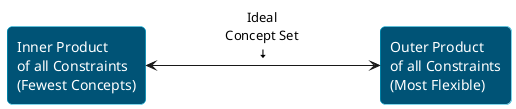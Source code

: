 @startuml constraints
skinparam rectangle {
  BackgroundColor #005376
  BorderColor #00ACD4
  FontColor #FFFFFF
  ArrowColor #5B3E36
  RoundCorner 10
}

rectangle "Inner Product\nof all Constraints\n(Fewest Concepts)" as MCL
rectangle "Outer Product\nof all Constraints\n(Most Flexible)" as PC
MCL <-right-> PC : "                     Ideal                      \n                  Concept Set                   \n                        <&arrow-bottom>                        "
@enduml

